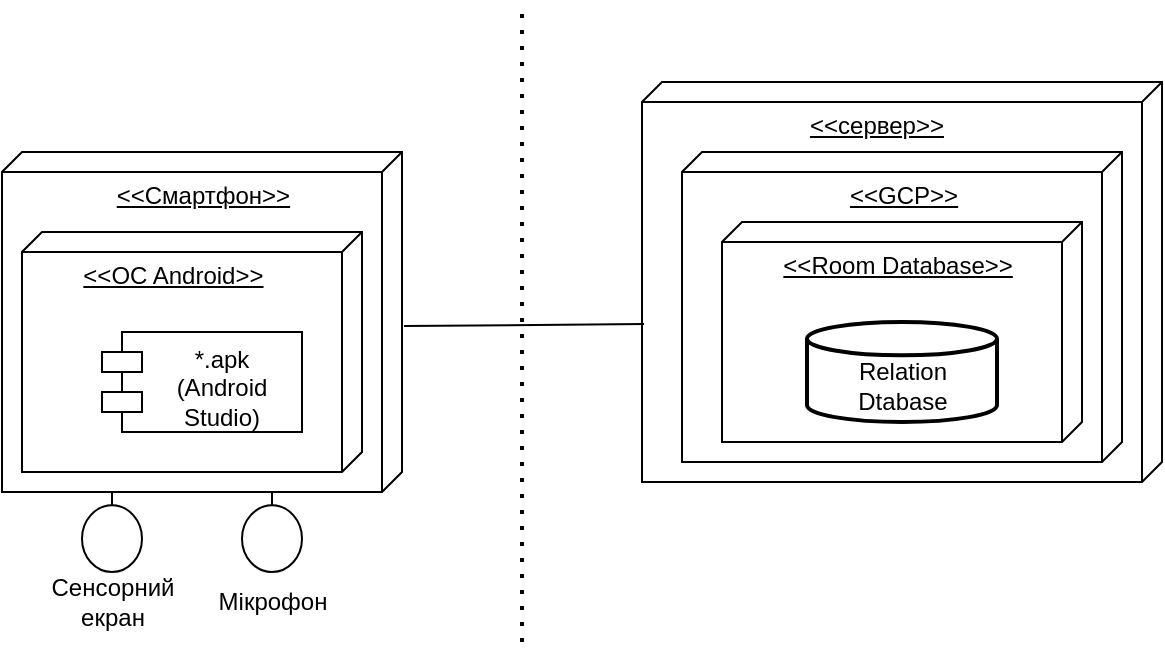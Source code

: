 <mxfile version="22.0.4" type="device">
  <diagram name="Страница — 1" id="x1u1bQcIze2VoIYp0Ffs">
    <mxGraphModel dx="1194" dy="728" grid="1" gridSize="10" guides="1" tooltips="1" connect="1" arrows="1" fold="1" page="1" pageScale="1" pageWidth="827" pageHeight="1169" math="0" shadow="0">
      <root>
        <mxCell id="0" />
        <mxCell id="1" parent="0" />
        <mxCell id="LrthZd9Z88FJatbeLyov-1" value="&lt;span style=&quot;white-space: pre;&quot;&gt;&#x9;&lt;/span&gt;&lt;span style=&quot;white-space: pre;&quot;&gt;&#x9;&lt;/span&gt;&amp;lt;&amp;lt;Смартфон&amp;gt;&amp;gt;" style="verticalAlign=top;align=left;spacingTop=8;spacingLeft=2;spacingRight=12;shape=cube;size=10;direction=south;fontStyle=4;html=1;whiteSpace=wrap;" parent="1" vertex="1">
          <mxGeometry x="120" y="235" width="200" height="170" as="geometry" />
        </mxCell>
        <mxCell id="LrthZd9Z88FJatbeLyov-2" value="&lt;div style=&quot;text-align: center;&quot;&gt;&lt;span style=&quot;background-color: initial;&quot;&gt;&lt;span style=&quot;white-space: pre;&quot;&gt;&#x9;&lt;/span&gt;&amp;lt;&amp;lt;OC Android&amp;gt;&amp;gt;&lt;/span&gt;&lt;/div&gt;" style="verticalAlign=top;align=left;spacingTop=8;spacingLeft=2;spacingRight=12;shape=cube;size=10;direction=south;fontStyle=4;html=1;whiteSpace=wrap;" parent="1" vertex="1">
          <mxGeometry x="130" y="275" width="170" height="120" as="geometry" />
        </mxCell>
        <mxCell id="LrthZd9Z88FJatbeLyov-3" value="*.apk&lt;br&gt;(Android Studio)" style="shape=module;align=left;spacingLeft=20;align=center;verticalAlign=top;whiteSpace=wrap;html=1;" parent="1" vertex="1">
          <mxGeometry x="170" y="325" width="100" height="50" as="geometry" />
        </mxCell>
        <mxCell id="LrthZd9Z88FJatbeLyov-4" value="" style="shape=umlBoundary;whiteSpace=wrap;html=1;direction=south;" parent="1" vertex="1">
          <mxGeometry x="160" y="405" width="30" height="40" as="geometry" />
        </mxCell>
        <mxCell id="LrthZd9Z88FJatbeLyov-5" value="Сенсорний &lt;br&gt;екран" style="text;html=1;align=center;verticalAlign=middle;resizable=0;points=[];autosize=1;strokeColor=none;fillColor=none;" parent="1" vertex="1">
          <mxGeometry x="135" y="440" width="80" height="40" as="geometry" />
        </mxCell>
        <mxCell id="LrthZd9Z88FJatbeLyov-6" value="" style="shape=umlBoundary;whiteSpace=wrap;html=1;direction=south;" parent="1" vertex="1">
          <mxGeometry x="240" y="405" width="30" height="40" as="geometry" />
        </mxCell>
        <mxCell id="LrthZd9Z88FJatbeLyov-7" value="Мікрофон" style="text;html=1;align=center;verticalAlign=middle;resizable=0;points=[];autosize=1;strokeColor=none;fillColor=none;" parent="1" vertex="1">
          <mxGeometry x="215" y="445" width="80" height="30" as="geometry" />
        </mxCell>
        <mxCell id="ZW3FnqQ_oUwEvdyeQfdk-2" value="&lt;span style=&quot;white-space: pre;&quot;&gt;&#x9;&lt;/span&gt;&lt;span style=&quot;white-space: pre;&quot;&gt;&#x9;&lt;/span&gt;&lt;span style=&quot;white-space: pre;&quot;&gt;&#x9;&lt;/span&gt;&amp;lt;&amp;lt;сервер&amp;gt;&amp;gt;" style="verticalAlign=top;align=left;spacingTop=8;spacingLeft=2;spacingRight=12;shape=cube;size=10;direction=south;fontStyle=4;html=1;whiteSpace=wrap;" parent="1" vertex="1">
          <mxGeometry x="440" y="200" width="260" height="200" as="geometry" />
        </mxCell>
        <mxCell id="ZW3FnqQ_oUwEvdyeQfdk-3" value="&lt;div style=&quot;text-align: center;&quot;&gt;&lt;span style=&quot;background-color: initial;&quot;&gt;&lt;span style=&quot;white-space: pre;&quot;&gt;&#x9;&lt;span style=&quot;white-space: pre;&quot;&gt;&#x9;&lt;/span&gt;&lt;span style=&quot;white-space: pre;&quot;&gt;&#x9;&lt;/span&gt;&lt;/span&gt;&amp;lt;&amp;lt;GCP&amp;gt;&amp;gt;&lt;/span&gt;&lt;/div&gt;" style="verticalAlign=top;align=left;spacingTop=8;spacingLeft=2;spacingRight=12;shape=cube;size=10;direction=south;fontStyle=4;html=1;whiteSpace=wrap;" parent="1" vertex="1">
          <mxGeometry x="460" y="235" width="220" height="155" as="geometry" />
        </mxCell>
        <mxCell id="ZW3FnqQ_oUwEvdyeQfdk-4" value="&lt;span style=&quot;white-space: pre;&quot;&gt;&#x9;&lt;/span&gt;&amp;lt;&amp;lt;Room Database&amp;gt;&amp;gt;" style="verticalAlign=top;align=left;spacingTop=8;spacingLeft=2;spacingRight=12;shape=cube;size=10;direction=south;fontStyle=4;html=1;whiteSpace=wrap;" parent="1" vertex="1">
          <mxGeometry x="480" y="270" width="180" height="110" as="geometry" />
        </mxCell>
        <mxCell id="ZW3FnqQ_oUwEvdyeQfdk-5" value="&lt;br&gt;Relation&lt;br&gt;Dtabase" style="strokeWidth=2;html=1;shape=mxgraph.flowchart.database;whiteSpace=wrap;" parent="1" vertex="1">
          <mxGeometry x="522.5" y="320" width="95" height="50" as="geometry" />
        </mxCell>
        <mxCell id="ZW3FnqQ_oUwEvdyeQfdk-6" value="" style="endArrow=none;dashed=1;html=1;dashPattern=1 3;strokeWidth=2;rounded=0;" parent="1" edge="1">
          <mxGeometry width="50" height="50" relative="1" as="geometry">
            <mxPoint x="380" y="480" as="sourcePoint" />
            <mxPoint x="380" y="160" as="targetPoint" />
          </mxGeometry>
        </mxCell>
        <mxCell id="ZW3FnqQ_oUwEvdyeQfdk-10" value="" style="endArrow=none;html=1;rounded=0;exitX=0.512;exitY=-0.005;exitDx=0;exitDy=0;exitPerimeter=0;entryX=0.605;entryY=0.996;entryDx=0;entryDy=0;entryPerimeter=0;" parent="1" source="LrthZd9Z88FJatbeLyov-1" target="ZW3FnqQ_oUwEvdyeQfdk-2" edge="1">
          <mxGeometry width="50" height="50" relative="1" as="geometry">
            <mxPoint x="390" y="400" as="sourcePoint" />
            <mxPoint x="440" y="350" as="targetPoint" />
          </mxGeometry>
        </mxCell>
      </root>
    </mxGraphModel>
  </diagram>
</mxfile>
